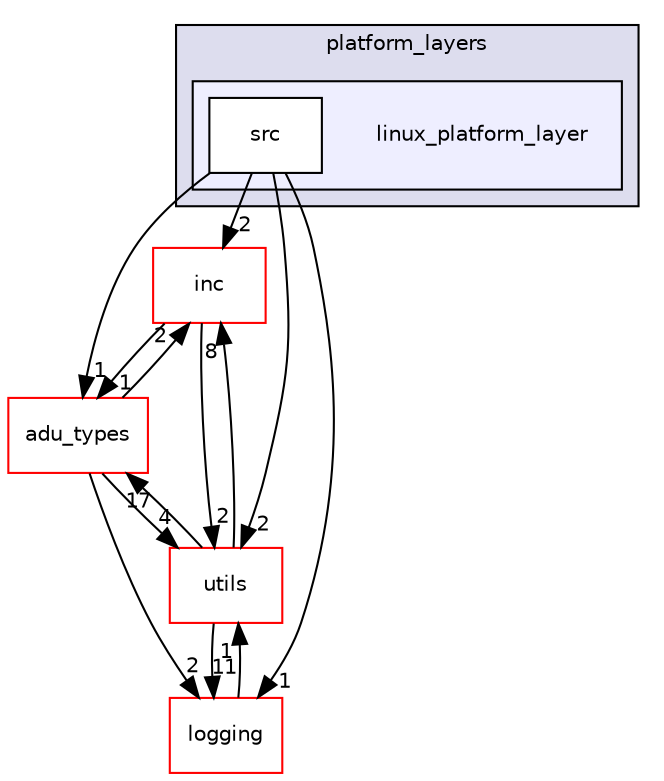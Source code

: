 digraph "src/platform_layers/linux_platform_layer" {
  compound=true
  node [ fontsize="10", fontname="Helvetica"];
  edge [ labelfontsize="10", labelfontname="Helvetica"];
  subgraph clusterdir_efe2db8cf3e7d63adbd029ac5c8494c6 {
    graph [ bgcolor="#ddddee", pencolor="black", label="platform_layers" fontname="Helvetica", fontsize="10", URL="dir_efe2db8cf3e7d63adbd029ac5c8494c6.html"]
  subgraph clusterdir_faf998514f3408a1a093fe1492a3ac43 {
    graph [ bgcolor="#eeeeff", pencolor="black", label="" URL="dir_faf998514f3408a1a093fe1492a3ac43.html"];
    dir_faf998514f3408a1a093fe1492a3ac43 [shape=plaintext label="linux_platform_layer"];
    dir_5128135239c2de06dded35d0cd245e74 [shape=box label="src" color="black" fillcolor="white" style="filled" URL="dir_5128135239c2de06dded35d0cd245e74.html"];
  }
  }
  dir_6bc6ad22483805bbbda55258ad2a62ea [shape=box label="inc" fillcolor="white" style="filled" color="red" URL="dir_6bc6ad22483805bbbda55258ad2a62ea.html"];
  dir_2fa9b52a3673ed0f8fcfc3f4f3ae93e3 [shape=box label="adu_types" fillcolor="white" style="filled" color="red" URL="dir_2fa9b52a3673ed0f8fcfc3f4f3ae93e3.html"];
  dir_b3320b59a4aa4a7431bc8488b87009bf [shape=box label="logging" fillcolor="white" style="filled" color="red" URL="dir_b3320b59a4aa4a7431bc8488b87009bf.html"];
  dir_313caf1132e152dd9b58bea13a4052ca [shape=box label="utils" fillcolor="white" style="filled" color="red" URL="dir_313caf1132e152dd9b58bea13a4052ca.html"];
  dir_6bc6ad22483805bbbda55258ad2a62ea->dir_2fa9b52a3673ed0f8fcfc3f4f3ae93e3 [headlabel="1", labeldistance=1.5 headhref="dir_000137_000003.html"];
  dir_6bc6ad22483805bbbda55258ad2a62ea->dir_313caf1132e152dd9b58bea13a4052ca [headlabel="2", labeldistance=1.5 headhref="dir_000137_000154.html"];
  dir_2fa9b52a3673ed0f8fcfc3f4f3ae93e3->dir_6bc6ad22483805bbbda55258ad2a62ea [headlabel="2", labeldistance=1.5 headhref="dir_000003_000137.html"];
  dir_2fa9b52a3673ed0f8fcfc3f4f3ae93e3->dir_b3320b59a4aa4a7431bc8488b87009bf [headlabel="2", labeldistance=1.5 headhref="dir_000003_000143.html"];
  dir_2fa9b52a3673ed0f8fcfc3f4f3ae93e3->dir_313caf1132e152dd9b58bea13a4052ca [headlabel="4", labeldistance=1.5 headhref="dir_000003_000154.html"];
  dir_5128135239c2de06dded35d0cd245e74->dir_6bc6ad22483805bbbda55258ad2a62ea [headlabel="2", labeldistance=1.5 headhref="dir_000151_000137.html"];
  dir_5128135239c2de06dded35d0cd245e74->dir_2fa9b52a3673ed0f8fcfc3f4f3ae93e3 [headlabel="1", labeldistance=1.5 headhref="dir_000151_000003.html"];
  dir_5128135239c2de06dded35d0cd245e74->dir_b3320b59a4aa4a7431bc8488b87009bf [headlabel="1", labeldistance=1.5 headhref="dir_000151_000143.html"];
  dir_5128135239c2de06dded35d0cd245e74->dir_313caf1132e152dd9b58bea13a4052ca [headlabel="2", labeldistance=1.5 headhref="dir_000151_000154.html"];
  dir_b3320b59a4aa4a7431bc8488b87009bf->dir_313caf1132e152dd9b58bea13a4052ca [headlabel="1", labeldistance=1.5 headhref="dir_000143_000154.html"];
  dir_313caf1132e152dd9b58bea13a4052ca->dir_6bc6ad22483805bbbda55258ad2a62ea [headlabel="8", labeldistance=1.5 headhref="dir_000154_000137.html"];
  dir_313caf1132e152dd9b58bea13a4052ca->dir_2fa9b52a3673ed0f8fcfc3f4f3ae93e3 [headlabel="17", labeldistance=1.5 headhref="dir_000154_000003.html"];
  dir_313caf1132e152dd9b58bea13a4052ca->dir_b3320b59a4aa4a7431bc8488b87009bf [headlabel="11", labeldistance=1.5 headhref="dir_000154_000143.html"];
}
